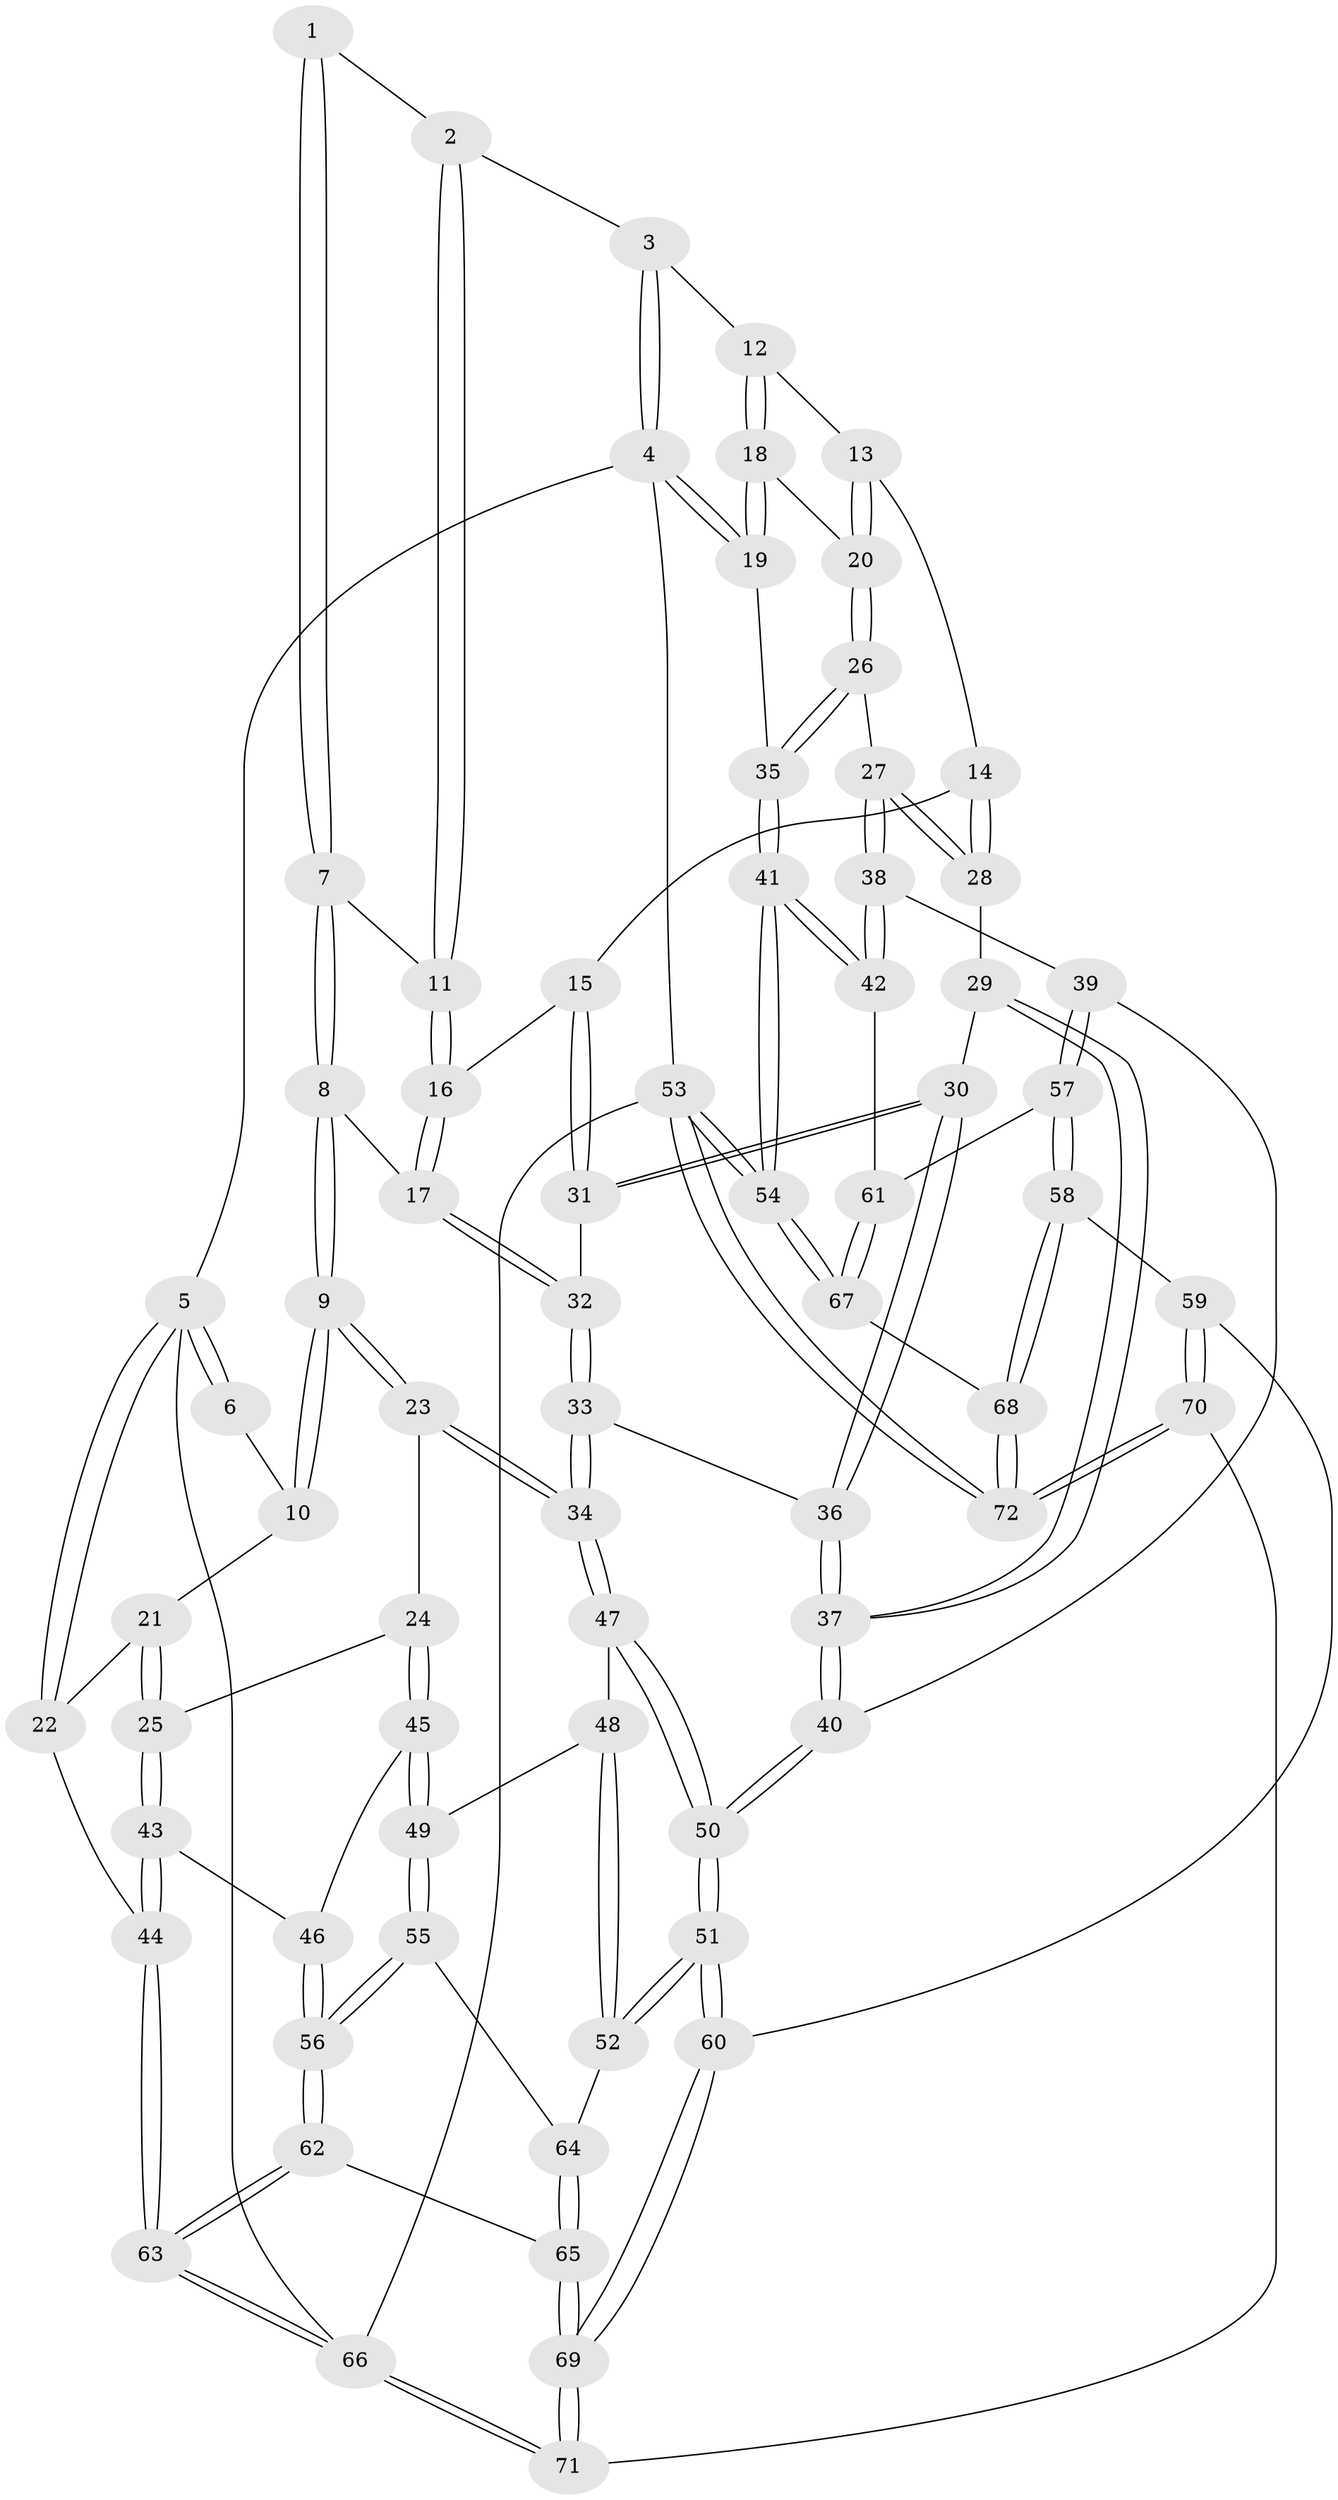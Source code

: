// coarse degree distribution, {5: 0.23809523809523808, 7: 0.09523809523809523, 3: 0.3333333333333333, 4: 0.3333333333333333}
// Generated by graph-tools (version 1.1) at 2025/21/03/04/25 18:21:32]
// undirected, 72 vertices, 177 edges
graph export_dot {
graph [start="1"]
  node [color=gray90,style=filled];
  1 [pos="+0.3278987312894441+0"];
  2 [pos="+0.479921658435542+0"];
  3 [pos="+0.673040154082295+0"];
  4 [pos="+1+0"];
  5 [pos="+0+0"];
  6 [pos="+0.1464694397712008+0"];
  7 [pos="+0.3154173234870241+0.18733537391464758"];
  8 [pos="+0.29928279619653514+0.22554958817953663"];
  9 [pos="+0.2354641088073485+0.25937696093171303"];
  10 [pos="+0.15625522955175658+0.19420028904955558"];
  11 [pos="+0.4819532003993138+0.09398058133973816"];
  12 [pos="+0.7706869948894336+0.11394269996745557"];
  13 [pos="+0.7666746350591784+0.12570768999735107"];
  14 [pos="+0.660481646734678+0.24433286656845632"];
  15 [pos="+0.5925405071150136+0.25431188015436706"];
  16 [pos="+0.5114533250122991+0.24007998883738804"];
  17 [pos="+0.49264635850702504+0.2573669567575058"];
  18 [pos="+1+0.15048492668175392"];
  19 [pos="+1+0.11140326868747667"];
  20 [pos="+0.8659691177858627+0.32140838047384124"];
  21 [pos="+0.047353222799230134+0.24301365720328386"];
  22 [pos="+0+0.26339266285304413"];
  23 [pos="+0.2529152885020741+0.4310355056393494"];
  24 [pos="+0.2149214740733882+0.44367865042098725"];
  25 [pos="+0.13058934413266374+0.45824680626251335"];
  26 [pos="+0.8500601969610291+0.4004305901455068"];
  27 [pos="+0.8394487304478269+0.4080123348489017"];
  28 [pos="+0.7362189890901413+0.37413090005149985"];
  29 [pos="+0.633240003684854+0.4530889433837731"];
  30 [pos="+0.6232497514139035+0.4447922006824704"];
  31 [pos="+0.605799491788871+0.4264937261317343"];
  32 [pos="+0.44223685235717664+0.3914350512829489"];
  33 [pos="+0.37824492859355463+0.46425843118687515"];
  34 [pos="+0.34054638504652085+0.47588586691760176"];
  35 [pos="+1+0.4511707568410753"];
  36 [pos="+0.43811442928197386+0.4978355291862357"];
  37 [pos="+0.6400059065203823+0.633491739456781"];
  38 [pos="+0.816267884685925+0.54448807279259"];
  39 [pos="+0.6989074133867458+0.6486901344899515"];
  40 [pos="+0.6408603571576762+0.6350572589016714"];
  41 [pos="+1+0.6428481799803033"];
  42 [pos="+1+0.6535468929035471"];
  43 [pos="+0+0.5687954557969506"];
  44 [pos="+0+0.5693302770975559"];
  45 [pos="+0.1711525740412462+0.6783244852176536"];
  46 [pos="+0.0819519822060323+0.6717318499046102"];
  47 [pos="+0.3376225176054953+0.5389291122997332"];
  48 [pos="+0.3278533936804719+0.5736497772703472"];
  49 [pos="+0.2694184375450588+0.7128598119042192"];
  50 [pos="+0.5349573010640127+0.7248238725764463"];
  51 [pos="+0.5038158259900287+0.7672333141750083"];
  52 [pos="+0.48529400701587+0.7633446449151642"];
  53 [pos="+1+1"];
  54 [pos="+1+1"];
  55 [pos="+0.27080541773494743+0.7166128270360438"];
  56 [pos="+0.12591295936263577+0.8901667526924384"];
  57 [pos="+0.7420763808126725+0.711729509739083"];
  58 [pos="+0.7814482352542254+0.8225005912118886"];
  59 [pos="+0.5676961067200528+0.9013678311108617"];
  60 [pos="+0.5076266795144772+0.8312959620520125"];
  61 [pos="+1+0.654589879213663"];
  62 [pos="+0.12561397807892727+0.8911388495963167"];
  63 [pos="+0+1"];
  64 [pos="+0.3052066594884778+0.7470368062265436"];
  65 [pos="+0.3193855058779604+0.9443278167523423"];
  66 [pos="+0+1"];
  67 [pos="+0.8458807760833652+0.8517700393181356"];
  68 [pos="+0.8132010544448034+0.8582803523470481"];
  69 [pos="+0.33777590554521764+0.9644477158455228"];
  70 [pos="+0.6238711439661668+1"];
  71 [pos="+0.3745865464474201+1"];
  72 [pos="+0.7691670385063771+1"];
  1 -- 2;
  1 -- 7;
  1 -- 7;
  2 -- 3;
  2 -- 11;
  2 -- 11;
  3 -- 4;
  3 -- 4;
  3 -- 12;
  4 -- 5;
  4 -- 19;
  4 -- 19;
  4 -- 53;
  5 -- 6;
  5 -- 6;
  5 -- 22;
  5 -- 22;
  5 -- 66;
  6 -- 10;
  7 -- 8;
  7 -- 8;
  7 -- 11;
  8 -- 9;
  8 -- 9;
  8 -- 17;
  9 -- 10;
  9 -- 10;
  9 -- 23;
  9 -- 23;
  10 -- 21;
  11 -- 16;
  11 -- 16;
  12 -- 13;
  12 -- 18;
  12 -- 18;
  13 -- 14;
  13 -- 20;
  13 -- 20;
  14 -- 15;
  14 -- 28;
  14 -- 28;
  15 -- 16;
  15 -- 31;
  15 -- 31;
  16 -- 17;
  16 -- 17;
  17 -- 32;
  17 -- 32;
  18 -- 19;
  18 -- 19;
  18 -- 20;
  19 -- 35;
  20 -- 26;
  20 -- 26;
  21 -- 22;
  21 -- 25;
  21 -- 25;
  22 -- 44;
  23 -- 24;
  23 -- 34;
  23 -- 34;
  24 -- 25;
  24 -- 45;
  24 -- 45;
  25 -- 43;
  25 -- 43;
  26 -- 27;
  26 -- 35;
  26 -- 35;
  27 -- 28;
  27 -- 28;
  27 -- 38;
  27 -- 38;
  28 -- 29;
  29 -- 30;
  29 -- 37;
  29 -- 37;
  30 -- 31;
  30 -- 31;
  30 -- 36;
  30 -- 36;
  31 -- 32;
  32 -- 33;
  32 -- 33;
  33 -- 34;
  33 -- 34;
  33 -- 36;
  34 -- 47;
  34 -- 47;
  35 -- 41;
  35 -- 41;
  36 -- 37;
  36 -- 37;
  37 -- 40;
  37 -- 40;
  38 -- 39;
  38 -- 42;
  38 -- 42;
  39 -- 40;
  39 -- 57;
  39 -- 57;
  40 -- 50;
  40 -- 50;
  41 -- 42;
  41 -- 42;
  41 -- 54;
  41 -- 54;
  42 -- 61;
  43 -- 44;
  43 -- 44;
  43 -- 46;
  44 -- 63;
  44 -- 63;
  45 -- 46;
  45 -- 49;
  45 -- 49;
  46 -- 56;
  46 -- 56;
  47 -- 48;
  47 -- 50;
  47 -- 50;
  48 -- 49;
  48 -- 52;
  48 -- 52;
  49 -- 55;
  49 -- 55;
  50 -- 51;
  50 -- 51;
  51 -- 52;
  51 -- 52;
  51 -- 60;
  51 -- 60;
  52 -- 64;
  53 -- 54;
  53 -- 54;
  53 -- 72;
  53 -- 72;
  53 -- 66;
  54 -- 67;
  54 -- 67;
  55 -- 56;
  55 -- 56;
  55 -- 64;
  56 -- 62;
  56 -- 62;
  57 -- 58;
  57 -- 58;
  57 -- 61;
  58 -- 59;
  58 -- 68;
  58 -- 68;
  59 -- 60;
  59 -- 70;
  59 -- 70;
  60 -- 69;
  60 -- 69;
  61 -- 67;
  61 -- 67;
  62 -- 63;
  62 -- 63;
  62 -- 65;
  63 -- 66;
  63 -- 66;
  64 -- 65;
  64 -- 65;
  65 -- 69;
  65 -- 69;
  66 -- 71;
  66 -- 71;
  67 -- 68;
  68 -- 72;
  68 -- 72;
  69 -- 71;
  69 -- 71;
  70 -- 71;
  70 -- 72;
  70 -- 72;
}
